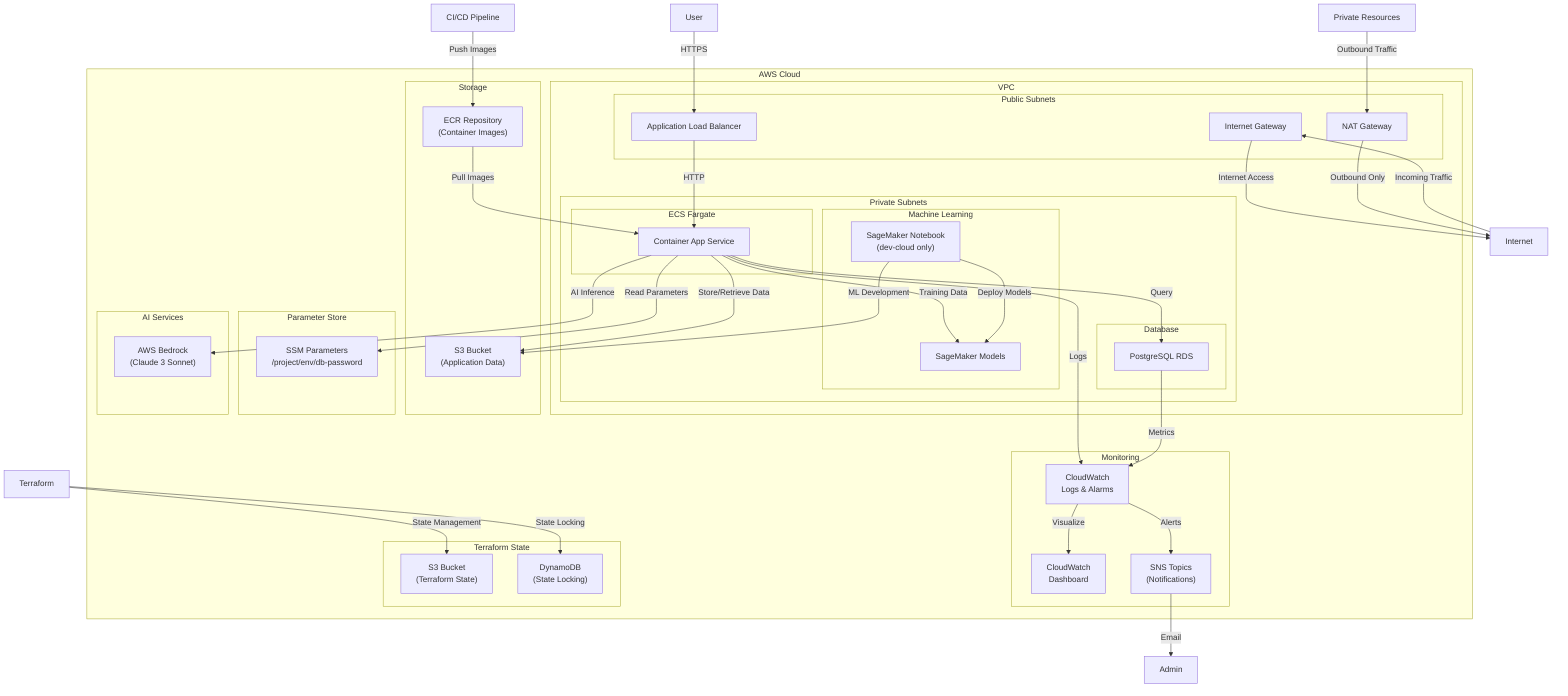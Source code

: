 graph TD
    subgraph "AWS Cloud"
        subgraph "VPC"
            subgraph "Public Subnets"
                ALB["Application Load Balancer"]
                IGW["Internet Gateway"]
                NAT["NAT Gateway"]
            end

            subgraph "Private Subnets"
                subgraph "ECS Fargate"
                    APP["Container App Service"]
                end

                subgraph "Database"
                    RDS["PostgreSQL RDS"]
                end

                subgraph "Machine Learning"
                    SN["SageMaker Notebook\n(dev-cloud only)"]
                    SM["SageMaker Models"]
                end
            end
        end

        subgraph "Storage"
            S3["S3 Bucket\n(Application Data)"]
            ECR["ECR Repository\n(Container Images)"]
        end

        subgraph "Parameter Store"
            SSM["SSM Parameters\n/project/env/db-password"]
        end

        subgraph "AI Services"
            BEDROCK["AWS Bedrock\n(Claude 3 Sonnet)"]
        end

        subgraph "Monitoring"
            CW["CloudWatch\nLogs & Alarms"]
            DASH["CloudWatch\nDashboard"]
            SNS["SNS Topics\n(Notifications)"]
        end

        subgraph "Terraform State"
            S3_TF["S3 Bucket\n(Terraform State)"]
            DDB["DynamoDB\n(State Locking)"]
        end
    end

    USER["User"] -->|HTTPS| ALB
    ALB -->|HTTP| APP
    APP -->|Query| RDS
    APP -->|Store/Retrieve Data| S3
    APP -->|AI Inference| BEDROCK
    APP -->|Read Parameters| SSM
    APP -->|Training Data| SM
    
    SN -->|ML Development| S3
    SN -->|Deploy Models| SM
    
    APP -->|Logs| CW
    RDS -->|Metrics| CW
    CW -->|Alerts| SNS
    CW -->|Visualize| DASH
    SNS -->|Email| ADMIN["Admin"]
    
    CI["CI/CD Pipeline"] -->|Push Images| ECR
    ECR -->|Pull Images| APP
    
    TERRAFORM["Terraform"] -->|State Management| S3_TF
    TERRAFORM -->|State Locking| DDB
    
    IGW -->|Internet Access| PUBLIC["Internet"]
    PUBLIC -->|Incoming Traffic| IGW
    NAT -->|Outbound Only| PUBLIC
    PRIVATE["Private Resources"] -->|Outbound Traffic| NAT